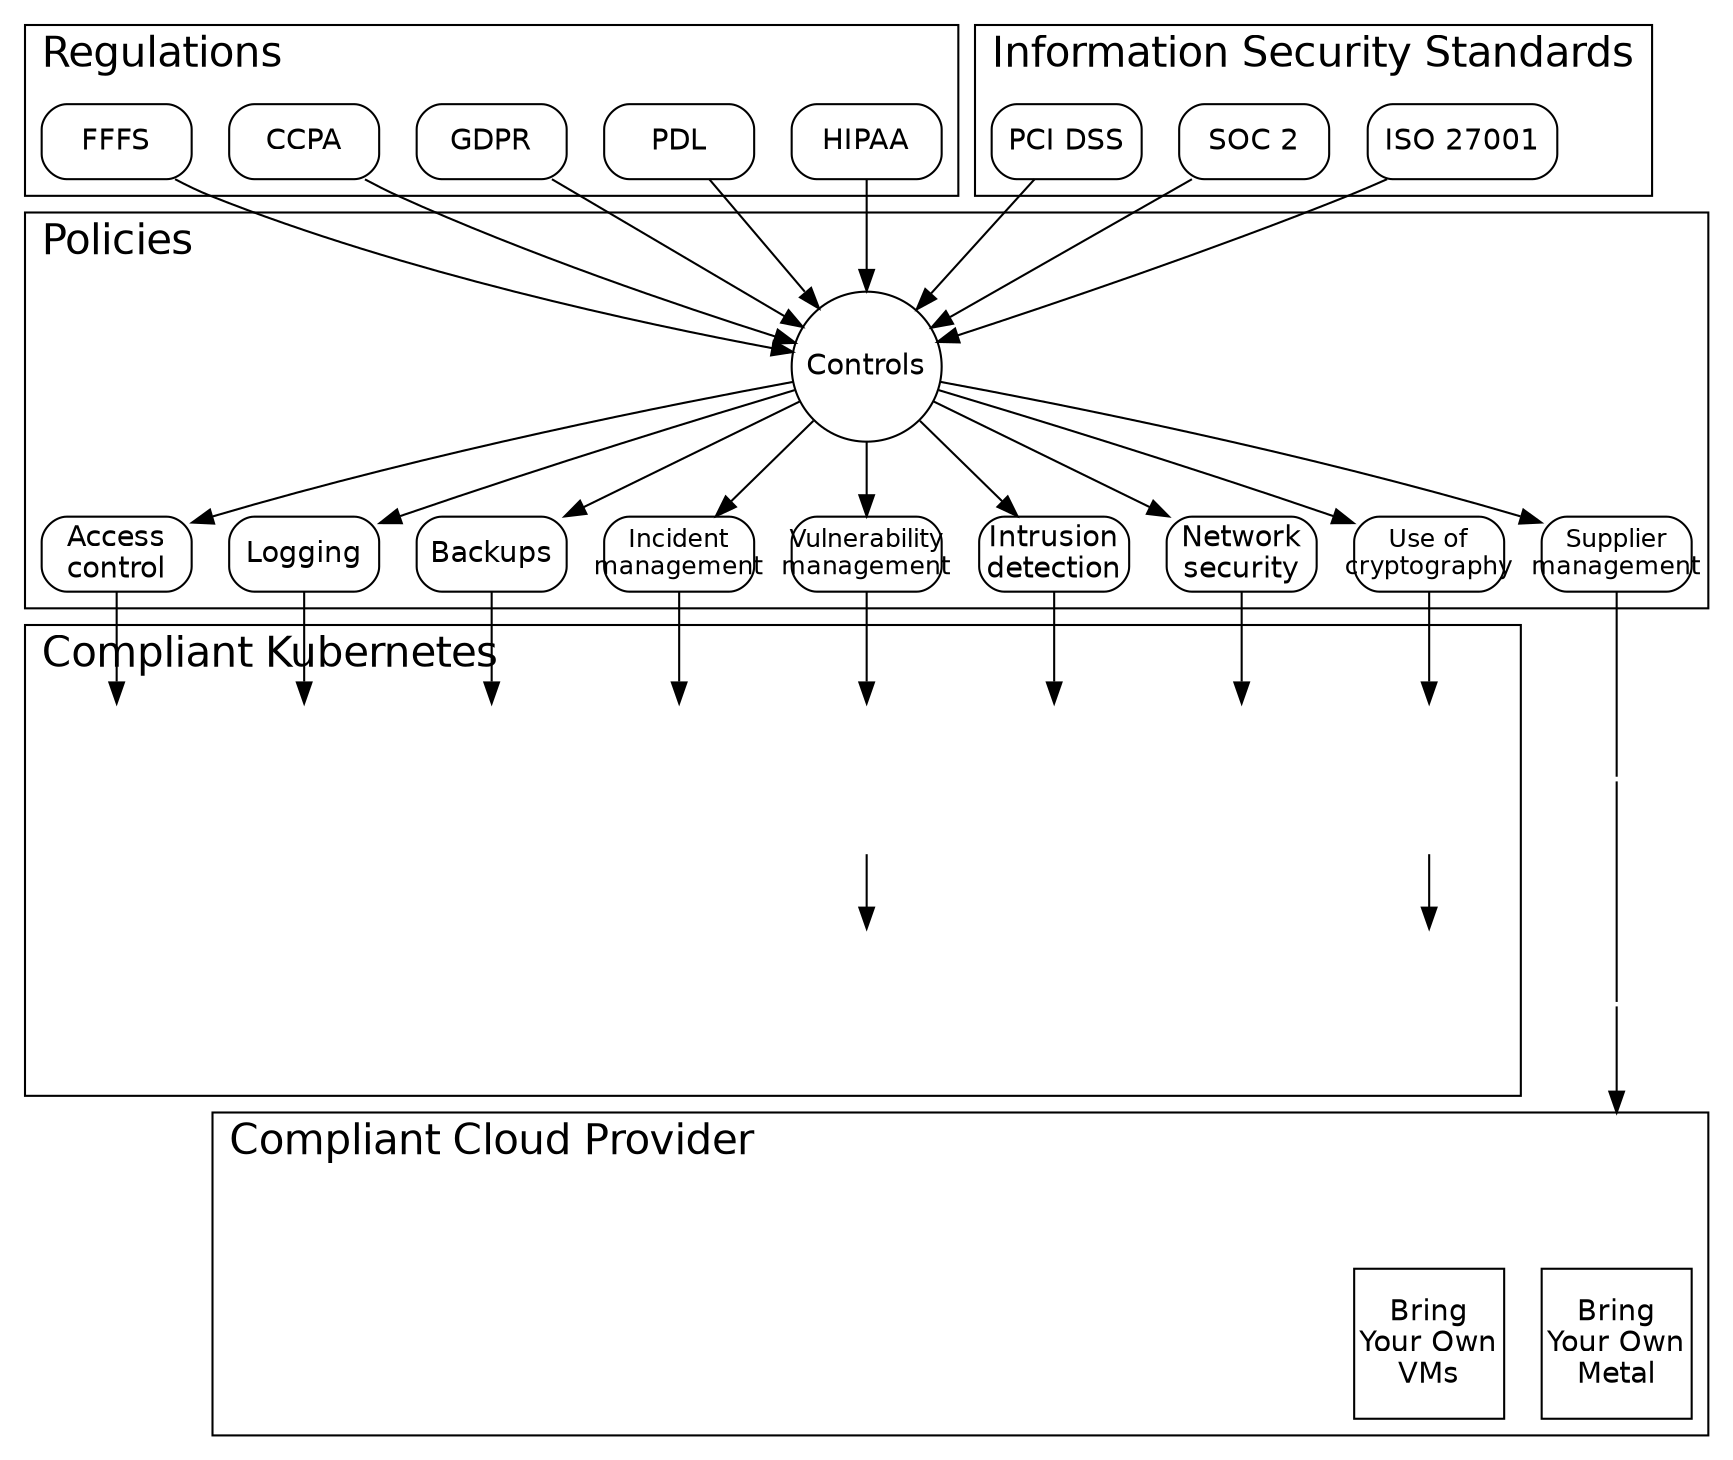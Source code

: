 digraph compliance_basics {
    graph [fontname = "helvetica"];
    node [fontname = "helvetica"];
    edge [fontname = "helvetica"];

    compound=true;
    graph[labeljust="l", fontsize=20];

    subgraph cluster_regulations {
        label="Regulations";
        node[width=1, shape=box, style=rounded];

        HIPAA
        PDL
        GDPR
        CCPA
        FFFS
    }

    subgraph cluster_isms {
        label="Information Security Standards"
        node[width=1, shape=box, style=rounded];

        iso27k[label="ISO 27001"];
        soc2[label="SOC 2"];
        pcidss[label="PCI DSS"];
    }

    graph[width="4pt"];
    subgraph cluster_policies {
        label="Policies"
        node[width=1, shape=circle, fixedsize=true];

        { HIPAA, PDL, GDPR, CCPA, FFFS } -> Controls
        { iso27k, soc2, pcidss } -> Controls

        // Special node for alignment
        controls2[width=0, height=0, margin=0, style="invis"];

        node[width=1, shape=box, style=rounded];
        Controls -> {
            supplier[label="Supplier\nmanagement",fontsize=12]
            access[label="Access\ncontrol"]
            "Logging"
            "Backups"
            incident[label="Incident\nmanagement",fontsize=12]
            vulnerability[label="Vulnerability\nmanagement",fontsize=12]
            intrusion[label="Intrusion\ndetection"]
            network[label="Network\nsecurity"]
            crypto[label="Use of\ncryptography",fontsize=12]
        }
    }

    subgraph cluster_implementation {
        label="Compliant Kubernetes"

        node[
            shape=none,
            label="",
            width=1,
            height=1,
            fixedsize=true,
            imagescale=true
        ];

        access -> { dex[image="logos/dex.png"] }
        "Backups" -> { velero[image="logos/velero.png"] }
        "Logging" -> { elasticsearch[image="logos/elasticsearch.png"] }
        incident -> { prometheus[image="logos/prometheus.png"] }
        vulnerability
            -> { harbor[image="logos/harbor.png"] }
            -> { trivy[image="logos/trivy.png"] }
        intrusion -> { falco[image="logos/falco.png"] }
        network -> { calico[image="logos/project-calico.png"] }
        crypto
            -> { certmanager[image="logos/cert-manager.png"] }
            -> { letsencrypt[image="logos/letsencrypt.png"] }
    }

    subgraph cluster_provider {
        label="Compliant Cloud Provider"

        node[shape=none, label="", width=1, height=1, fixedsize=true, imagescale=true];
        edge[style=invis];

        // Special node to attach supplier management to.
        cloud_provider[width=0, height=0, margin=0];

        cloud_provider -> {
            aws[image="logos/cloud-providers/aws.png"];
            azure[image="logos/cloud-providers/azure.png"];
            citycloud[image="logos/cloud-providers/citycloud.png"]
            exoscale[image="logos/cloud-providers/exoscale.png"]
            safespring[image="logos/cloud-providers/safespring.png"]
            openstack[image="logos/cloud-providers/openstack.png"]
            byovm[label="Bring\nYour Own\nVMs",shape=box]
            byom[label="Bring\nYour Own\nMetal",shape=box]
        }
    }

    // Make sure the rank of cloud providers is below those of
    // Compliant Kubernetes components.
    {
        node[shape=none, label="", style="invis", height="0", width="0"];
        edge[arrowhead=none];
        supplier -> supplier2 -> supplier3;
        supplier3 -> cloud_provider[arrowhead=normal, lhead=cluster_provider];
    }

    // Ensure alignment
    FFFS -> controls2 -> access[weight=1000,style="invis"];
    cloud_provider -> byom[weight=1000,style="invis"];
}
